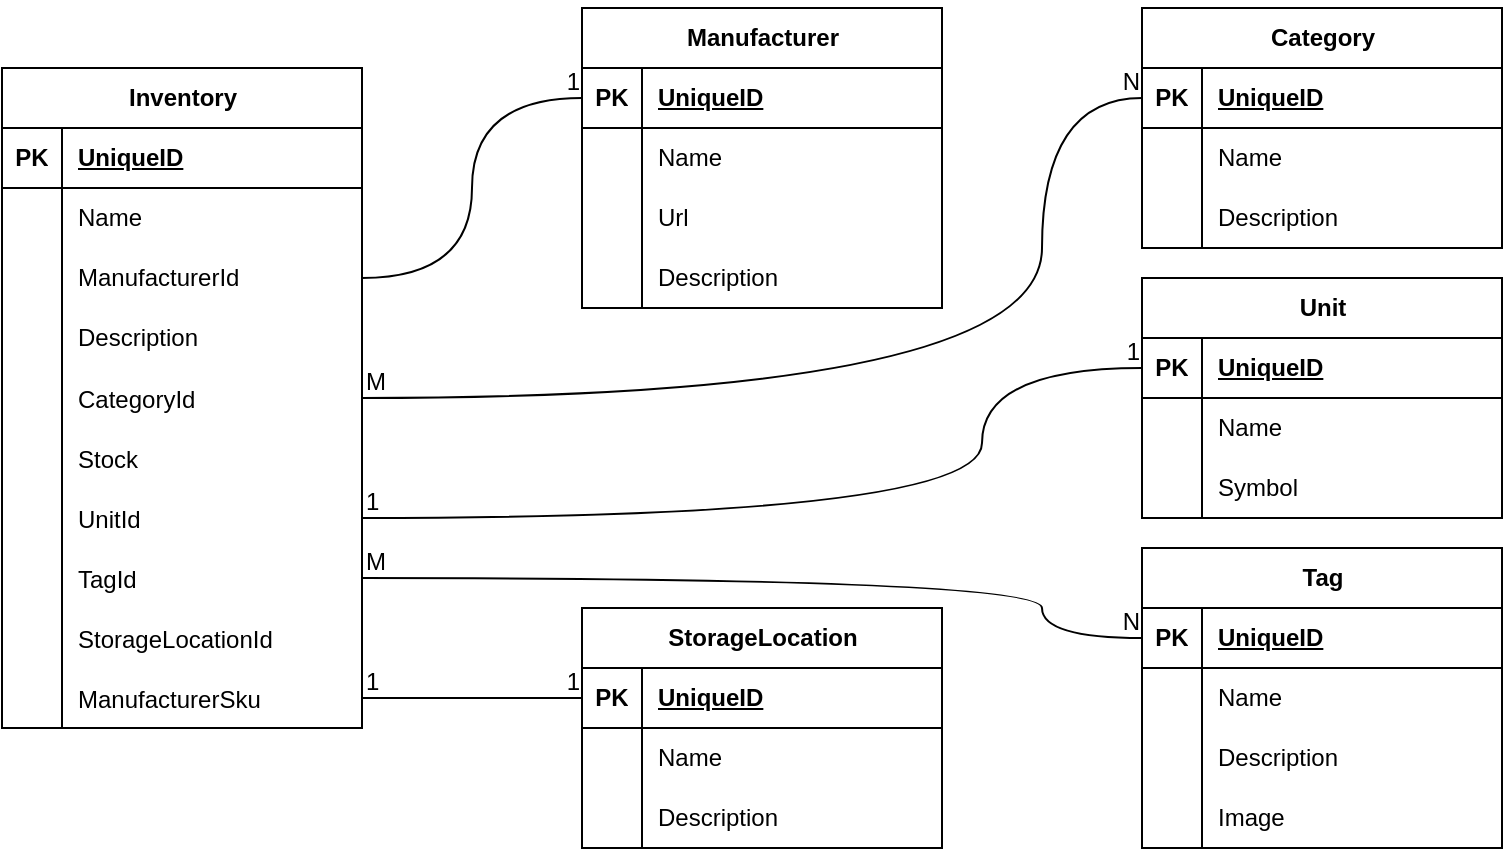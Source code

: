 <mxfile version="24.7.13">
  <diagram name="Page-1" id="e56a1550-8fbb-45ad-956c-1786394a9013">
    <mxGraphModel dx="1195" dy="789" grid="1" gridSize="10" guides="1" tooltips="1" connect="1" arrows="1" fold="1" page="1" pageScale="1" pageWidth="1100" pageHeight="850" background="none" math="0" shadow="0">
      <root>
        <mxCell id="0" />
        <mxCell id="1" parent="0" />
        <mxCell id="PE6m9HOG8rTubLcHVWo4-1" value="&lt;p&gt;&lt;b&gt;Inventory&lt;/b&gt;&lt;/p&gt;" style="shape=table;startSize=30;container=1;collapsible=1;childLayout=tableLayout;fixedRows=1;rowLines=0;fontStyle=1;align=center;resizeLast=1;html=1;" vertex="1" parent="1">
          <mxGeometry x="60" y="200" width="180" height="330" as="geometry" />
        </mxCell>
        <mxCell id="PE6m9HOG8rTubLcHVWo4-2" value="" style="shape=tableRow;horizontal=0;startSize=0;swimlaneHead=0;swimlaneBody=0;fillColor=none;collapsible=0;dropTarget=0;points=[[0,0.5],[1,0.5]];portConstraint=eastwest;top=0;left=0;right=0;bottom=1;" vertex="1" parent="PE6m9HOG8rTubLcHVWo4-1">
          <mxGeometry y="30" width="180" height="30" as="geometry" />
        </mxCell>
        <mxCell id="PE6m9HOG8rTubLcHVWo4-3" value="PK" style="shape=partialRectangle;connectable=0;fillColor=none;top=0;left=0;bottom=0;right=0;fontStyle=1;overflow=hidden;whiteSpace=wrap;html=1;" vertex="1" parent="PE6m9HOG8rTubLcHVWo4-2">
          <mxGeometry width="30" height="30" as="geometry">
            <mxRectangle width="30" height="30" as="alternateBounds" />
          </mxGeometry>
        </mxCell>
        <mxCell id="PE6m9HOG8rTubLcHVWo4-4" value="UniqueID" style="shape=partialRectangle;connectable=0;fillColor=none;top=0;left=0;bottom=0;right=0;align=left;spacingLeft=6;fontStyle=5;overflow=hidden;whiteSpace=wrap;html=1;" vertex="1" parent="PE6m9HOG8rTubLcHVWo4-2">
          <mxGeometry x="30" width="150" height="30" as="geometry">
            <mxRectangle width="150" height="30" as="alternateBounds" />
          </mxGeometry>
        </mxCell>
        <mxCell id="PE6m9HOG8rTubLcHVWo4-5" value="" style="shape=tableRow;horizontal=0;startSize=0;swimlaneHead=0;swimlaneBody=0;fillColor=none;collapsible=0;dropTarget=0;points=[[0,0.5],[1,0.5]];portConstraint=eastwest;top=0;left=0;right=0;bottom=0;" vertex="1" parent="PE6m9HOG8rTubLcHVWo4-1">
          <mxGeometry y="60" width="180" height="30" as="geometry" />
        </mxCell>
        <mxCell id="PE6m9HOG8rTubLcHVWo4-6" value="" style="shape=partialRectangle;connectable=0;fillColor=none;top=0;left=0;bottom=0;right=0;editable=1;overflow=hidden;whiteSpace=wrap;html=1;" vertex="1" parent="PE6m9HOG8rTubLcHVWo4-5">
          <mxGeometry width="30" height="30" as="geometry">
            <mxRectangle width="30" height="30" as="alternateBounds" />
          </mxGeometry>
        </mxCell>
        <mxCell id="PE6m9HOG8rTubLcHVWo4-7" value="Name" style="shape=partialRectangle;connectable=0;fillColor=none;top=0;left=0;bottom=0;right=0;align=left;spacingLeft=6;overflow=hidden;whiteSpace=wrap;html=1;" vertex="1" parent="PE6m9HOG8rTubLcHVWo4-5">
          <mxGeometry x="30" width="150" height="30" as="geometry">
            <mxRectangle width="150" height="30" as="alternateBounds" />
          </mxGeometry>
        </mxCell>
        <mxCell id="PE6m9HOG8rTubLcHVWo4-8" value="" style="shape=tableRow;horizontal=0;startSize=0;swimlaneHead=0;swimlaneBody=0;fillColor=none;collapsible=0;dropTarget=0;points=[[0,0.5],[1,0.5]];portConstraint=eastwest;top=0;left=0;right=0;bottom=0;" vertex="1" parent="PE6m9HOG8rTubLcHVWo4-1">
          <mxGeometry y="90" width="180" height="30" as="geometry" />
        </mxCell>
        <mxCell id="PE6m9HOG8rTubLcHVWo4-9" value="" style="shape=partialRectangle;connectable=0;fillColor=none;top=0;left=0;bottom=0;right=0;editable=1;overflow=hidden;whiteSpace=wrap;html=1;" vertex="1" parent="PE6m9HOG8rTubLcHVWo4-8">
          <mxGeometry width="30" height="30" as="geometry">
            <mxRectangle width="30" height="30" as="alternateBounds" />
          </mxGeometry>
        </mxCell>
        <mxCell id="PE6m9HOG8rTubLcHVWo4-10" value="ManufacturerId" style="shape=partialRectangle;connectable=0;fillColor=none;top=0;left=0;bottom=0;right=0;align=left;spacingLeft=6;overflow=hidden;whiteSpace=wrap;html=1;" vertex="1" parent="PE6m9HOG8rTubLcHVWo4-8">
          <mxGeometry x="30" width="150" height="30" as="geometry">
            <mxRectangle width="150" height="30" as="alternateBounds" />
          </mxGeometry>
        </mxCell>
        <mxCell id="PE6m9HOG8rTubLcHVWo4-11" value="" style="shape=tableRow;horizontal=0;startSize=0;swimlaneHead=0;swimlaneBody=0;fillColor=none;collapsible=0;dropTarget=0;points=[[0,0.5],[1,0.5]];portConstraint=eastwest;top=0;left=0;right=0;bottom=0;" vertex="1" parent="PE6m9HOG8rTubLcHVWo4-1">
          <mxGeometry y="120" width="180" height="30" as="geometry" />
        </mxCell>
        <mxCell id="PE6m9HOG8rTubLcHVWo4-12" value="" style="shape=partialRectangle;connectable=0;fillColor=none;top=0;left=0;bottom=0;right=0;editable=1;overflow=hidden;whiteSpace=wrap;html=1;" vertex="1" parent="PE6m9HOG8rTubLcHVWo4-11">
          <mxGeometry width="30" height="30" as="geometry">
            <mxRectangle width="30" height="30" as="alternateBounds" />
          </mxGeometry>
        </mxCell>
        <mxCell id="PE6m9HOG8rTubLcHVWo4-13" value="Description" style="shape=partialRectangle;connectable=0;fillColor=none;top=0;left=0;bottom=0;right=0;align=left;spacingLeft=6;overflow=hidden;whiteSpace=wrap;html=1;" vertex="1" parent="PE6m9HOG8rTubLcHVWo4-11">
          <mxGeometry x="30" width="150" height="30" as="geometry">
            <mxRectangle width="150" height="30" as="alternateBounds" />
          </mxGeometry>
        </mxCell>
        <mxCell id="PE6m9HOG8rTubLcHVWo4-30" value="" style="shape=tableRow;horizontal=0;startSize=0;swimlaneHead=0;swimlaneBody=0;fillColor=none;collapsible=0;dropTarget=0;points=[[0,0.5],[1,0.5]];portConstraint=eastwest;top=0;left=0;right=0;bottom=0;" vertex="1" parent="PE6m9HOG8rTubLcHVWo4-1">
          <mxGeometry y="150" width="180" height="30" as="geometry" />
        </mxCell>
        <mxCell id="PE6m9HOG8rTubLcHVWo4-31" value="" style="shape=partialRectangle;connectable=0;fillColor=none;top=0;left=0;bottom=0;right=0;editable=1;overflow=hidden;" vertex="1" parent="PE6m9HOG8rTubLcHVWo4-30">
          <mxGeometry width="30" height="30" as="geometry">
            <mxRectangle width="30" height="30" as="alternateBounds" />
          </mxGeometry>
        </mxCell>
        <mxCell id="PE6m9HOG8rTubLcHVWo4-32" value="CategoryId" style="shape=partialRectangle;connectable=0;fillColor=none;top=0;left=0;bottom=0;right=0;align=left;spacingLeft=6;overflow=hidden;" vertex="1" parent="PE6m9HOG8rTubLcHVWo4-30">
          <mxGeometry x="30" width="150" height="30" as="geometry">
            <mxRectangle width="150" height="30" as="alternateBounds" />
          </mxGeometry>
        </mxCell>
        <mxCell id="PE6m9HOG8rTubLcHVWo4-34" value="" style="shape=tableRow;horizontal=0;startSize=0;swimlaneHead=0;swimlaneBody=0;fillColor=none;collapsible=0;dropTarget=0;points=[[0,0.5],[1,0.5]];portConstraint=eastwest;top=0;left=0;right=0;bottom=0;" vertex="1" parent="PE6m9HOG8rTubLcHVWo4-1">
          <mxGeometry y="180" width="180" height="30" as="geometry" />
        </mxCell>
        <mxCell id="PE6m9HOG8rTubLcHVWo4-35" value="" style="shape=partialRectangle;connectable=0;fillColor=none;top=0;left=0;bottom=0;right=0;editable=1;overflow=hidden;" vertex="1" parent="PE6m9HOG8rTubLcHVWo4-34">
          <mxGeometry width="30" height="30" as="geometry">
            <mxRectangle width="30" height="30" as="alternateBounds" />
          </mxGeometry>
        </mxCell>
        <mxCell id="PE6m9HOG8rTubLcHVWo4-36" value="Stock" style="shape=partialRectangle;connectable=0;fillColor=none;top=0;left=0;bottom=0;right=0;align=left;spacingLeft=6;overflow=hidden;" vertex="1" parent="PE6m9HOG8rTubLcHVWo4-34">
          <mxGeometry x="30" width="150" height="30" as="geometry">
            <mxRectangle width="150" height="30" as="alternateBounds" />
          </mxGeometry>
        </mxCell>
        <mxCell id="PE6m9HOG8rTubLcHVWo4-52" value="" style="shape=tableRow;horizontal=0;startSize=0;swimlaneHead=0;swimlaneBody=0;fillColor=none;collapsible=0;dropTarget=0;points=[[0,0.5],[1,0.5]];portConstraint=eastwest;top=0;left=0;right=0;bottom=0;" vertex="1" parent="PE6m9HOG8rTubLcHVWo4-1">
          <mxGeometry y="210" width="180" height="30" as="geometry" />
        </mxCell>
        <mxCell id="PE6m9HOG8rTubLcHVWo4-53" value="" style="shape=partialRectangle;connectable=0;fillColor=none;top=0;left=0;bottom=0;right=0;editable=1;overflow=hidden;" vertex="1" parent="PE6m9HOG8rTubLcHVWo4-52">
          <mxGeometry width="30" height="30" as="geometry">
            <mxRectangle width="30" height="30" as="alternateBounds" />
          </mxGeometry>
        </mxCell>
        <mxCell id="PE6m9HOG8rTubLcHVWo4-54" value="UnitId" style="shape=partialRectangle;connectable=0;fillColor=none;top=0;left=0;bottom=0;right=0;align=left;spacingLeft=6;overflow=hidden;" vertex="1" parent="PE6m9HOG8rTubLcHVWo4-52">
          <mxGeometry x="30" width="150" height="30" as="geometry">
            <mxRectangle width="150" height="30" as="alternateBounds" />
          </mxGeometry>
        </mxCell>
        <mxCell id="PE6m9HOG8rTubLcHVWo4-70" value="" style="shape=tableRow;horizontal=0;startSize=0;swimlaneHead=0;swimlaneBody=0;fillColor=none;collapsible=0;dropTarget=0;points=[[0,0.5],[1,0.5]];portConstraint=eastwest;top=0;left=0;right=0;bottom=0;" vertex="1" parent="PE6m9HOG8rTubLcHVWo4-1">
          <mxGeometry y="240" width="180" height="30" as="geometry" />
        </mxCell>
        <mxCell id="PE6m9HOG8rTubLcHVWo4-71" value="" style="shape=partialRectangle;connectable=0;fillColor=none;top=0;left=0;bottom=0;right=0;editable=1;overflow=hidden;" vertex="1" parent="PE6m9HOG8rTubLcHVWo4-70">
          <mxGeometry width="30" height="30" as="geometry">
            <mxRectangle width="30" height="30" as="alternateBounds" />
          </mxGeometry>
        </mxCell>
        <mxCell id="PE6m9HOG8rTubLcHVWo4-72" value="TagId" style="shape=partialRectangle;connectable=0;fillColor=none;top=0;left=0;bottom=0;right=0;align=left;spacingLeft=6;overflow=hidden;" vertex="1" parent="PE6m9HOG8rTubLcHVWo4-70">
          <mxGeometry x="30" width="150" height="30" as="geometry">
            <mxRectangle width="150" height="30" as="alternateBounds" />
          </mxGeometry>
        </mxCell>
        <mxCell id="PE6m9HOG8rTubLcHVWo4-112" value="" style="shape=tableRow;horizontal=0;startSize=0;swimlaneHead=0;swimlaneBody=0;fillColor=none;collapsible=0;dropTarget=0;points=[[0,0.5],[1,0.5]];portConstraint=eastwest;top=0;left=0;right=0;bottom=0;" vertex="1" parent="PE6m9HOG8rTubLcHVWo4-1">
          <mxGeometry y="270" width="180" height="30" as="geometry" />
        </mxCell>
        <mxCell id="PE6m9HOG8rTubLcHVWo4-113" value="" style="shape=partialRectangle;connectable=0;fillColor=none;top=0;left=0;bottom=0;right=0;editable=1;overflow=hidden;" vertex="1" parent="PE6m9HOG8rTubLcHVWo4-112">
          <mxGeometry width="30" height="30" as="geometry">
            <mxRectangle width="30" height="30" as="alternateBounds" />
          </mxGeometry>
        </mxCell>
        <mxCell id="PE6m9HOG8rTubLcHVWo4-114" value="StorageLocationId" style="shape=partialRectangle;connectable=0;fillColor=none;top=0;left=0;bottom=0;right=0;align=left;spacingLeft=6;overflow=hidden;" vertex="1" parent="PE6m9HOG8rTubLcHVWo4-112">
          <mxGeometry x="30" width="150" height="30" as="geometry">
            <mxRectangle width="150" height="30" as="alternateBounds" />
          </mxGeometry>
        </mxCell>
        <mxCell id="PE6m9HOG8rTubLcHVWo4-116" value="" style="shape=tableRow;horizontal=0;startSize=0;swimlaneHead=0;swimlaneBody=0;fillColor=none;collapsible=0;dropTarget=0;points=[[0,0.5],[1,0.5]];portConstraint=eastwest;top=0;left=0;right=0;bottom=0;" vertex="1" parent="PE6m9HOG8rTubLcHVWo4-1">
          <mxGeometry y="300" width="180" height="30" as="geometry" />
        </mxCell>
        <mxCell id="PE6m9HOG8rTubLcHVWo4-117" value="" style="shape=partialRectangle;connectable=0;fillColor=none;top=0;left=0;bottom=0;right=0;editable=1;overflow=hidden;" vertex="1" parent="PE6m9HOG8rTubLcHVWo4-116">
          <mxGeometry width="30" height="30" as="geometry">
            <mxRectangle width="30" height="30" as="alternateBounds" />
          </mxGeometry>
        </mxCell>
        <mxCell id="PE6m9HOG8rTubLcHVWo4-118" value="ManufacturerSku" style="shape=partialRectangle;connectable=0;fillColor=none;top=0;left=0;bottom=0;right=0;align=left;spacingLeft=6;overflow=hidden;" vertex="1" parent="PE6m9HOG8rTubLcHVWo4-116">
          <mxGeometry x="30" width="150" height="30" as="geometry">
            <mxRectangle width="150" height="30" as="alternateBounds" />
          </mxGeometry>
        </mxCell>
        <mxCell id="PE6m9HOG8rTubLcHVWo4-14" value="&lt;p&gt;&lt;b&gt;Manufacturer&lt;/b&gt;&lt;/p&gt;" style="shape=table;startSize=30;container=1;collapsible=1;childLayout=tableLayout;fixedRows=1;rowLines=0;fontStyle=1;align=center;resizeLast=1;html=1;" vertex="1" parent="1">
          <mxGeometry x="350" y="170" width="180" height="150" as="geometry" />
        </mxCell>
        <mxCell id="PE6m9HOG8rTubLcHVWo4-15" value="" style="shape=tableRow;horizontal=0;startSize=0;swimlaneHead=0;swimlaneBody=0;fillColor=none;collapsible=0;dropTarget=0;points=[[0,0.5],[1,0.5]];portConstraint=eastwest;top=0;left=0;right=0;bottom=1;" vertex="1" parent="PE6m9HOG8rTubLcHVWo4-14">
          <mxGeometry y="30" width="180" height="30" as="geometry" />
        </mxCell>
        <mxCell id="PE6m9HOG8rTubLcHVWo4-16" value="PK" style="shape=partialRectangle;connectable=0;fillColor=none;top=0;left=0;bottom=0;right=0;fontStyle=1;overflow=hidden;whiteSpace=wrap;html=1;" vertex="1" parent="PE6m9HOG8rTubLcHVWo4-15">
          <mxGeometry width="30" height="30" as="geometry">
            <mxRectangle width="30" height="30" as="alternateBounds" />
          </mxGeometry>
        </mxCell>
        <mxCell id="PE6m9HOG8rTubLcHVWo4-17" value="UniqueID" style="shape=partialRectangle;connectable=0;fillColor=none;top=0;left=0;bottom=0;right=0;align=left;spacingLeft=6;fontStyle=5;overflow=hidden;whiteSpace=wrap;html=1;" vertex="1" parent="PE6m9HOG8rTubLcHVWo4-15">
          <mxGeometry x="30" width="150" height="30" as="geometry">
            <mxRectangle width="150" height="30" as="alternateBounds" />
          </mxGeometry>
        </mxCell>
        <mxCell id="PE6m9HOG8rTubLcHVWo4-18" value="" style="shape=tableRow;horizontal=0;startSize=0;swimlaneHead=0;swimlaneBody=0;fillColor=none;collapsible=0;dropTarget=0;points=[[0,0.5],[1,0.5]];portConstraint=eastwest;top=0;left=0;right=0;bottom=0;" vertex="1" parent="PE6m9HOG8rTubLcHVWo4-14">
          <mxGeometry y="60" width="180" height="30" as="geometry" />
        </mxCell>
        <mxCell id="PE6m9HOG8rTubLcHVWo4-19" value="" style="shape=partialRectangle;connectable=0;fillColor=none;top=0;left=0;bottom=0;right=0;editable=1;overflow=hidden;whiteSpace=wrap;html=1;" vertex="1" parent="PE6m9HOG8rTubLcHVWo4-18">
          <mxGeometry width="30" height="30" as="geometry">
            <mxRectangle width="30" height="30" as="alternateBounds" />
          </mxGeometry>
        </mxCell>
        <mxCell id="PE6m9HOG8rTubLcHVWo4-20" value="Name" style="shape=partialRectangle;connectable=0;fillColor=none;top=0;left=0;bottom=0;right=0;align=left;spacingLeft=6;overflow=hidden;whiteSpace=wrap;html=1;" vertex="1" parent="PE6m9HOG8rTubLcHVWo4-18">
          <mxGeometry x="30" width="150" height="30" as="geometry">
            <mxRectangle width="150" height="30" as="alternateBounds" />
          </mxGeometry>
        </mxCell>
        <mxCell id="PE6m9HOG8rTubLcHVWo4-21" value="" style="shape=tableRow;horizontal=0;startSize=0;swimlaneHead=0;swimlaneBody=0;fillColor=none;collapsible=0;dropTarget=0;points=[[0,0.5],[1,0.5]];portConstraint=eastwest;top=0;left=0;right=0;bottom=0;" vertex="1" parent="PE6m9HOG8rTubLcHVWo4-14">
          <mxGeometry y="90" width="180" height="30" as="geometry" />
        </mxCell>
        <mxCell id="PE6m9HOG8rTubLcHVWo4-22" value="" style="shape=partialRectangle;connectable=0;fillColor=none;top=0;left=0;bottom=0;right=0;editable=1;overflow=hidden;whiteSpace=wrap;html=1;" vertex="1" parent="PE6m9HOG8rTubLcHVWo4-21">
          <mxGeometry width="30" height="30" as="geometry">
            <mxRectangle width="30" height="30" as="alternateBounds" />
          </mxGeometry>
        </mxCell>
        <mxCell id="PE6m9HOG8rTubLcHVWo4-23" value="Url" style="shape=partialRectangle;connectable=0;fillColor=none;top=0;left=0;bottom=0;right=0;align=left;spacingLeft=6;overflow=hidden;whiteSpace=wrap;html=1;" vertex="1" parent="PE6m9HOG8rTubLcHVWo4-21">
          <mxGeometry x="30" width="150" height="30" as="geometry">
            <mxRectangle width="150" height="30" as="alternateBounds" />
          </mxGeometry>
        </mxCell>
        <mxCell id="PE6m9HOG8rTubLcHVWo4-24" value="" style="shape=tableRow;horizontal=0;startSize=0;swimlaneHead=0;swimlaneBody=0;fillColor=none;collapsible=0;dropTarget=0;points=[[0,0.5],[1,0.5]];portConstraint=eastwest;top=0;left=0;right=0;bottom=0;" vertex="1" parent="PE6m9HOG8rTubLcHVWo4-14">
          <mxGeometry y="120" width="180" height="30" as="geometry" />
        </mxCell>
        <mxCell id="PE6m9HOG8rTubLcHVWo4-25" value="" style="shape=partialRectangle;connectable=0;fillColor=none;top=0;left=0;bottom=0;right=0;editable=1;overflow=hidden;whiteSpace=wrap;html=1;" vertex="1" parent="PE6m9HOG8rTubLcHVWo4-24">
          <mxGeometry width="30" height="30" as="geometry">
            <mxRectangle width="30" height="30" as="alternateBounds" />
          </mxGeometry>
        </mxCell>
        <mxCell id="PE6m9HOG8rTubLcHVWo4-26" value="Description" style="shape=partialRectangle;connectable=0;fillColor=none;top=0;left=0;bottom=0;right=0;align=left;spacingLeft=6;overflow=hidden;whiteSpace=wrap;html=1;" vertex="1" parent="PE6m9HOG8rTubLcHVWo4-24">
          <mxGeometry x="30" width="150" height="30" as="geometry">
            <mxRectangle width="150" height="30" as="alternateBounds" />
          </mxGeometry>
        </mxCell>
        <mxCell id="PE6m9HOG8rTubLcHVWo4-37" value="Category" style="shape=table;startSize=30;container=1;collapsible=1;childLayout=tableLayout;fixedRows=1;rowLines=0;fontStyle=1;align=center;resizeLast=1;html=1;" vertex="1" parent="1">
          <mxGeometry x="630" y="170" width="180" height="120" as="geometry" />
        </mxCell>
        <mxCell id="PE6m9HOG8rTubLcHVWo4-38" value="" style="shape=tableRow;horizontal=0;startSize=0;swimlaneHead=0;swimlaneBody=0;fillColor=none;collapsible=0;dropTarget=0;points=[[0,0.5],[1,0.5]];portConstraint=eastwest;top=0;left=0;right=0;bottom=1;" vertex="1" parent="PE6m9HOG8rTubLcHVWo4-37">
          <mxGeometry y="30" width="180" height="30" as="geometry" />
        </mxCell>
        <mxCell id="PE6m9HOG8rTubLcHVWo4-39" value="PK" style="shape=partialRectangle;connectable=0;fillColor=none;top=0;left=0;bottom=0;right=0;fontStyle=1;overflow=hidden;whiteSpace=wrap;html=1;" vertex="1" parent="PE6m9HOG8rTubLcHVWo4-38">
          <mxGeometry width="30" height="30" as="geometry">
            <mxRectangle width="30" height="30" as="alternateBounds" />
          </mxGeometry>
        </mxCell>
        <mxCell id="PE6m9HOG8rTubLcHVWo4-40" value="UniqueID" style="shape=partialRectangle;connectable=0;fillColor=none;top=0;left=0;bottom=0;right=0;align=left;spacingLeft=6;fontStyle=5;overflow=hidden;whiteSpace=wrap;html=1;" vertex="1" parent="PE6m9HOG8rTubLcHVWo4-38">
          <mxGeometry x="30" width="150" height="30" as="geometry">
            <mxRectangle width="150" height="30" as="alternateBounds" />
          </mxGeometry>
        </mxCell>
        <mxCell id="PE6m9HOG8rTubLcHVWo4-41" value="" style="shape=tableRow;horizontal=0;startSize=0;swimlaneHead=0;swimlaneBody=0;fillColor=none;collapsible=0;dropTarget=0;points=[[0,0.5],[1,0.5]];portConstraint=eastwest;top=0;left=0;right=0;bottom=0;" vertex="1" parent="PE6m9HOG8rTubLcHVWo4-37">
          <mxGeometry y="60" width="180" height="30" as="geometry" />
        </mxCell>
        <mxCell id="PE6m9HOG8rTubLcHVWo4-42" value="" style="shape=partialRectangle;connectable=0;fillColor=none;top=0;left=0;bottom=0;right=0;editable=1;overflow=hidden;whiteSpace=wrap;html=1;" vertex="1" parent="PE6m9HOG8rTubLcHVWo4-41">
          <mxGeometry width="30" height="30" as="geometry">
            <mxRectangle width="30" height="30" as="alternateBounds" />
          </mxGeometry>
        </mxCell>
        <mxCell id="PE6m9HOG8rTubLcHVWo4-43" value="Name" style="shape=partialRectangle;connectable=0;fillColor=none;top=0;left=0;bottom=0;right=0;align=left;spacingLeft=6;overflow=hidden;whiteSpace=wrap;html=1;" vertex="1" parent="PE6m9HOG8rTubLcHVWo4-41">
          <mxGeometry x="30" width="150" height="30" as="geometry">
            <mxRectangle width="150" height="30" as="alternateBounds" />
          </mxGeometry>
        </mxCell>
        <mxCell id="PE6m9HOG8rTubLcHVWo4-44" value="" style="shape=tableRow;horizontal=0;startSize=0;swimlaneHead=0;swimlaneBody=0;fillColor=none;collapsible=0;dropTarget=0;points=[[0,0.5],[1,0.5]];portConstraint=eastwest;top=0;left=0;right=0;bottom=0;" vertex="1" parent="PE6m9HOG8rTubLcHVWo4-37">
          <mxGeometry y="90" width="180" height="30" as="geometry" />
        </mxCell>
        <mxCell id="PE6m9HOG8rTubLcHVWo4-45" value="" style="shape=partialRectangle;connectable=0;fillColor=none;top=0;left=0;bottom=0;right=0;editable=1;overflow=hidden;whiteSpace=wrap;html=1;" vertex="1" parent="PE6m9HOG8rTubLcHVWo4-44">
          <mxGeometry width="30" height="30" as="geometry">
            <mxRectangle width="30" height="30" as="alternateBounds" />
          </mxGeometry>
        </mxCell>
        <mxCell id="PE6m9HOG8rTubLcHVWo4-46" value="Description" style="shape=partialRectangle;connectable=0;fillColor=none;top=0;left=0;bottom=0;right=0;align=left;spacingLeft=6;overflow=hidden;whiteSpace=wrap;html=1;" vertex="1" parent="PE6m9HOG8rTubLcHVWo4-44">
          <mxGeometry x="30" width="150" height="30" as="geometry">
            <mxRectangle width="150" height="30" as="alternateBounds" />
          </mxGeometry>
        </mxCell>
        <mxCell id="PE6m9HOG8rTubLcHVWo4-55" value="Unit" style="shape=table;startSize=30;container=1;collapsible=1;childLayout=tableLayout;fixedRows=1;rowLines=0;fontStyle=1;align=center;resizeLast=1;html=1;" vertex="1" parent="1">
          <mxGeometry x="630" y="305" width="180" height="120" as="geometry" />
        </mxCell>
        <mxCell id="PE6m9HOG8rTubLcHVWo4-56" value="" style="shape=tableRow;horizontal=0;startSize=0;swimlaneHead=0;swimlaneBody=0;fillColor=none;collapsible=0;dropTarget=0;points=[[0,0.5],[1,0.5]];portConstraint=eastwest;top=0;left=0;right=0;bottom=1;" vertex="1" parent="PE6m9HOG8rTubLcHVWo4-55">
          <mxGeometry y="30" width="180" height="30" as="geometry" />
        </mxCell>
        <mxCell id="PE6m9HOG8rTubLcHVWo4-57" value="PK" style="shape=partialRectangle;connectable=0;fillColor=none;top=0;left=0;bottom=0;right=0;fontStyle=1;overflow=hidden;whiteSpace=wrap;html=1;" vertex="1" parent="PE6m9HOG8rTubLcHVWo4-56">
          <mxGeometry width="30" height="30" as="geometry">
            <mxRectangle width="30" height="30" as="alternateBounds" />
          </mxGeometry>
        </mxCell>
        <mxCell id="PE6m9HOG8rTubLcHVWo4-58" value="UniqueID" style="shape=partialRectangle;connectable=0;fillColor=none;top=0;left=0;bottom=0;right=0;align=left;spacingLeft=6;fontStyle=5;overflow=hidden;whiteSpace=wrap;html=1;" vertex="1" parent="PE6m9HOG8rTubLcHVWo4-56">
          <mxGeometry x="30" width="150" height="30" as="geometry">
            <mxRectangle width="150" height="30" as="alternateBounds" />
          </mxGeometry>
        </mxCell>
        <mxCell id="PE6m9HOG8rTubLcHVWo4-59" value="" style="shape=tableRow;horizontal=0;startSize=0;swimlaneHead=0;swimlaneBody=0;fillColor=none;collapsible=0;dropTarget=0;points=[[0,0.5],[1,0.5]];portConstraint=eastwest;top=0;left=0;right=0;bottom=0;" vertex="1" parent="PE6m9HOG8rTubLcHVWo4-55">
          <mxGeometry y="60" width="180" height="30" as="geometry" />
        </mxCell>
        <mxCell id="PE6m9HOG8rTubLcHVWo4-60" value="" style="shape=partialRectangle;connectable=0;fillColor=none;top=0;left=0;bottom=0;right=0;editable=1;overflow=hidden;whiteSpace=wrap;html=1;" vertex="1" parent="PE6m9HOG8rTubLcHVWo4-59">
          <mxGeometry width="30" height="30" as="geometry">
            <mxRectangle width="30" height="30" as="alternateBounds" />
          </mxGeometry>
        </mxCell>
        <mxCell id="PE6m9HOG8rTubLcHVWo4-61" value="Name" style="shape=partialRectangle;connectable=0;fillColor=none;top=0;left=0;bottom=0;right=0;align=left;spacingLeft=6;overflow=hidden;whiteSpace=wrap;html=1;" vertex="1" parent="PE6m9HOG8rTubLcHVWo4-59">
          <mxGeometry x="30" width="150" height="30" as="geometry">
            <mxRectangle width="150" height="30" as="alternateBounds" />
          </mxGeometry>
        </mxCell>
        <mxCell id="PE6m9HOG8rTubLcHVWo4-62" value="" style="shape=tableRow;horizontal=0;startSize=0;swimlaneHead=0;swimlaneBody=0;fillColor=none;collapsible=0;dropTarget=0;points=[[0,0.5],[1,0.5]];portConstraint=eastwest;top=0;left=0;right=0;bottom=0;" vertex="1" parent="PE6m9HOG8rTubLcHVWo4-55">
          <mxGeometry y="90" width="180" height="30" as="geometry" />
        </mxCell>
        <mxCell id="PE6m9HOG8rTubLcHVWo4-63" value="" style="shape=partialRectangle;connectable=0;fillColor=none;top=0;left=0;bottom=0;right=0;editable=1;overflow=hidden;whiteSpace=wrap;html=1;" vertex="1" parent="PE6m9HOG8rTubLcHVWo4-62">
          <mxGeometry width="30" height="30" as="geometry">
            <mxRectangle width="30" height="30" as="alternateBounds" />
          </mxGeometry>
        </mxCell>
        <mxCell id="PE6m9HOG8rTubLcHVWo4-64" value="Symbol" style="shape=partialRectangle;connectable=0;fillColor=none;top=0;left=0;bottom=0;right=0;align=left;spacingLeft=6;overflow=hidden;whiteSpace=wrap;html=1;" vertex="1" parent="PE6m9HOG8rTubLcHVWo4-62">
          <mxGeometry x="30" width="150" height="30" as="geometry">
            <mxRectangle width="150" height="30" as="alternateBounds" />
          </mxGeometry>
        </mxCell>
        <mxCell id="PE6m9HOG8rTubLcHVWo4-73" value="Tag" style="shape=table;startSize=30;container=1;collapsible=1;childLayout=tableLayout;fixedRows=1;rowLines=0;fontStyle=1;align=center;resizeLast=1;html=1;" vertex="1" parent="1">
          <mxGeometry x="630" y="440" width="180" height="150" as="geometry" />
        </mxCell>
        <mxCell id="PE6m9HOG8rTubLcHVWo4-74" value="" style="shape=tableRow;horizontal=0;startSize=0;swimlaneHead=0;swimlaneBody=0;fillColor=none;collapsible=0;dropTarget=0;points=[[0,0.5],[1,0.5]];portConstraint=eastwest;top=0;left=0;right=0;bottom=1;" vertex="1" parent="PE6m9HOG8rTubLcHVWo4-73">
          <mxGeometry y="30" width="180" height="30" as="geometry" />
        </mxCell>
        <mxCell id="PE6m9HOG8rTubLcHVWo4-75" value="PK" style="shape=partialRectangle;connectable=0;fillColor=none;top=0;left=0;bottom=0;right=0;fontStyle=1;overflow=hidden;whiteSpace=wrap;html=1;" vertex="1" parent="PE6m9HOG8rTubLcHVWo4-74">
          <mxGeometry width="30" height="30" as="geometry">
            <mxRectangle width="30" height="30" as="alternateBounds" />
          </mxGeometry>
        </mxCell>
        <mxCell id="PE6m9HOG8rTubLcHVWo4-76" value="UniqueID" style="shape=partialRectangle;connectable=0;fillColor=none;top=0;left=0;bottom=0;right=0;align=left;spacingLeft=6;fontStyle=5;overflow=hidden;whiteSpace=wrap;html=1;" vertex="1" parent="PE6m9HOG8rTubLcHVWo4-74">
          <mxGeometry x="30" width="150" height="30" as="geometry">
            <mxRectangle width="150" height="30" as="alternateBounds" />
          </mxGeometry>
        </mxCell>
        <mxCell id="PE6m9HOG8rTubLcHVWo4-77" value="" style="shape=tableRow;horizontal=0;startSize=0;swimlaneHead=0;swimlaneBody=0;fillColor=none;collapsible=0;dropTarget=0;points=[[0,0.5],[1,0.5]];portConstraint=eastwest;top=0;left=0;right=0;bottom=0;" vertex="1" parent="PE6m9HOG8rTubLcHVWo4-73">
          <mxGeometry y="60" width="180" height="30" as="geometry" />
        </mxCell>
        <mxCell id="PE6m9HOG8rTubLcHVWo4-78" value="" style="shape=partialRectangle;connectable=0;fillColor=none;top=0;left=0;bottom=0;right=0;editable=1;overflow=hidden;whiteSpace=wrap;html=1;" vertex="1" parent="PE6m9HOG8rTubLcHVWo4-77">
          <mxGeometry width="30" height="30" as="geometry">
            <mxRectangle width="30" height="30" as="alternateBounds" />
          </mxGeometry>
        </mxCell>
        <mxCell id="PE6m9HOG8rTubLcHVWo4-79" value="Name" style="shape=partialRectangle;connectable=0;fillColor=none;top=0;left=0;bottom=0;right=0;align=left;spacingLeft=6;overflow=hidden;whiteSpace=wrap;html=1;" vertex="1" parent="PE6m9HOG8rTubLcHVWo4-77">
          <mxGeometry x="30" width="150" height="30" as="geometry">
            <mxRectangle width="150" height="30" as="alternateBounds" />
          </mxGeometry>
        </mxCell>
        <mxCell id="PE6m9HOG8rTubLcHVWo4-80" value="" style="shape=tableRow;horizontal=0;startSize=0;swimlaneHead=0;swimlaneBody=0;fillColor=none;collapsible=0;dropTarget=0;points=[[0,0.5],[1,0.5]];portConstraint=eastwest;top=0;left=0;right=0;bottom=0;" vertex="1" parent="PE6m9HOG8rTubLcHVWo4-73">
          <mxGeometry y="90" width="180" height="30" as="geometry" />
        </mxCell>
        <mxCell id="PE6m9HOG8rTubLcHVWo4-81" value="" style="shape=partialRectangle;connectable=0;fillColor=none;top=0;left=0;bottom=0;right=0;editable=1;overflow=hidden;whiteSpace=wrap;html=1;" vertex="1" parent="PE6m9HOG8rTubLcHVWo4-80">
          <mxGeometry width="30" height="30" as="geometry">
            <mxRectangle width="30" height="30" as="alternateBounds" />
          </mxGeometry>
        </mxCell>
        <mxCell id="PE6m9HOG8rTubLcHVWo4-82" value="Description" style="shape=partialRectangle;connectable=0;fillColor=none;top=0;left=0;bottom=0;right=0;align=left;spacingLeft=6;overflow=hidden;whiteSpace=wrap;html=1;" vertex="1" parent="PE6m9HOG8rTubLcHVWo4-80">
          <mxGeometry x="30" width="150" height="30" as="geometry">
            <mxRectangle width="150" height="30" as="alternateBounds" />
          </mxGeometry>
        </mxCell>
        <mxCell id="PE6m9HOG8rTubLcHVWo4-83" value="" style="shape=tableRow;horizontal=0;startSize=0;swimlaneHead=0;swimlaneBody=0;fillColor=none;collapsible=0;dropTarget=0;points=[[0,0.5],[1,0.5]];portConstraint=eastwest;top=0;left=0;right=0;bottom=0;" vertex="1" parent="PE6m9HOG8rTubLcHVWo4-73">
          <mxGeometry y="120" width="180" height="30" as="geometry" />
        </mxCell>
        <mxCell id="PE6m9HOG8rTubLcHVWo4-84" value="" style="shape=partialRectangle;connectable=0;fillColor=none;top=0;left=0;bottom=0;right=0;editable=1;overflow=hidden;whiteSpace=wrap;html=1;" vertex="1" parent="PE6m9HOG8rTubLcHVWo4-83">
          <mxGeometry width="30" height="30" as="geometry">
            <mxRectangle width="30" height="30" as="alternateBounds" />
          </mxGeometry>
        </mxCell>
        <mxCell id="PE6m9HOG8rTubLcHVWo4-85" value="Image" style="shape=partialRectangle;connectable=0;fillColor=none;top=0;left=0;bottom=0;right=0;align=left;spacingLeft=6;overflow=hidden;whiteSpace=wrap;html=1;" vertex="1" parent="PE6m9HOG8rTubLcHVWo4-83">
          <mxGeometry x="30" width="150" height="30" as="geometry">
            <mxRectangle width="150" height="30" as="alternateBounds" />
          </mxGeometry>
        </mxCell>
        <mxCell id="PE6m9HOG8rTubLcHVWo4-89" value="" style="endArrow=none;html=1;rounded=0;edgeStyle=orthogonalEdgeStyle;curved=1;entryX=0;entryY=0.5;entryDx=0;entryDy=0;" edge="1" parent="1" source="PE6m9HOG8rTubLcHVWo4-52" target="PE6m9HOG8rTubLcHVWo4-56">
          <mxGeometry relative="1" as="geometry">
            <mxPoint x="260" y="630" as="sourcePoint" />
            <mxPoint x="420" y="630" as="targetPoint" />
            <Array as="points">
              <mxPoint x="550" y="425" />
              <mxPoint x="550" y="350" />
            </Array>
          </mxGeometry>
        </mxCell>
        <mxCell id="PE6m9HOG8rTubLcHVWo4-90" value="1" style="resizable=0;html=1;whiteSpace=wrap;align=left;verticalAlign=bottom;" connectable="0" vertex="1" parent="PE6m9HOG8rTubLcHVWo4-89">
          <mxGeometry x="-1" relative="1" as="geometry" />
        </mxCell>
        <mxCell id="PE6m9HOG8rTubLcHVWo4-91" value="1" style="resizable=0;html=1;whiteSpace=wrap;align=right;verticalAlign=bottom;" connectable="0" vertex="1" parent="PE6m9HOG8rTubLcHVWo4-89">
          <mxGeometry x="1" relative="1" as="geometry" />
        </mxCell>
        <mxCell id="PE6m9HOG8rTubLcHVWo4-92" value="" style="endArrow=none;html=1;rounded=0;edgeStyle=orthogonalEdgeStyle;curved=1;exitX=1;exitY=0.5;exitDx=0;exitDy=0;entryX=0;entryY=0.5;entryDx=0;entryDy=0;" edge="1" parent="1" source="PE6m9HOG8rTubLcHVWo4-116" target="PE6m9HOG8rTubLcHVWo4-120">
          <mxGeometry relative="1" as="geometry">
            <mxPoint x="50" y="720" as="sourcePoint" />
            <mxPoint x="210" y="720" as="targetPoint" />
          </mxGeometry>
        </mxCell>
        <mxCell id="PE6m9HOG8rTubLcHVWo4-93" value="1" style="resizable=0;html=1;whiteSpace=wrap;align=left;verticalAlign=bottom;" connectable="0" vertex="1" parent="PE6m9HOG8rTubLcHVWo4-92">
          <mxGeometry x="-1" relative="1" as="geometry" />
        </mxCell>
        <mxCell id="PE6m9HOG8rTubLcHVWo4-94" value="1" style="resizable=0;html=1;whiteSpace=wrap;align=right;verticalAlign=bottom;" connectable="0" vertex="1" parent="PE6m9HOG8rTubLcHVWo4-92">
          <mxGeometry x="1" relative="1" as="geometry" />
        </mxCell>
        <mxCell id="PE6m9HOG8rTubLcHVWo4-103" value="" style="endArrow=none;html=1;rounded=0;exitX=1;exitY=0.5;exitDx=0;exitDy=0;edgeStyle=orthogonalEdgeStyle;curved=1;entryX=0;entryY=0.5;entryDx=0;entryDy=0;" edge="1" parent="1" source="PE6m9HOG8rTubLcHVWo4-70" target="PE6m9HOG8rTubLcHVWo4-74">
          <mxGeometry relative="1" as="geometry">
            <mxPoint x="260" y="610" as="sourcePoint" />
            <mxPoint x="420" y="610" as="targetPoint" />
            <Array as="points">
              <mxPoint x="580" y="455" />
              <mxPoint x="580" y="485" />
            </Array>
          </mxGeometry>
        </mxCell>
        <mxCell id="PE6m9HOG8rTubLcHVWo4-104" value="M" style="resizable=0;html=1;whiteSpace=wrap;align=left;verticalAlign=bottom;" connectable="0" vertex="1" parent="PE6m9HOG8rTubLcHVWo4-103">
          <mxGeometry x="-1" relative="1" as="geometry" />
        </mxCell>
        <mxCell id="PE6m9HOG8rTubLcHVWo4-105" value="N" style="resizable=0;html=1;whiteSpace=wrap;align=right;verticalAlign=bottom;" connectable="0" vertex="1" parent="PE6m9HOG8rTubLcHVWo4-103">
          <mxGeometry x="1" relative="1" as="geometry" />
        </mxCell>
        <mxCell id="PE6m9HOG8rTubLcHVWo4-109" value="" style="endArrow=none;html=1;rounded=0;edgeStyle=orthogonalEdgeStyle;curved=1;entryX=0;entryY=0.5;entryDx=0;entryDy=0;exitX=1;exitY=0.5;exitDx=0;exitDy=0;" edge="1" parent="1" source="PE6m9HOG8rTubLcHVWo4-8" target="PE6m9HOG8rTubLcHVWo4-15">
          <mxGeometry relative="1" as="geometry">
            <mxPoint x="380" y="180" as="sourcePoint" />
            <mxPoint x="540" y="180" as="targetPoint" />
          </mxGeometry>
        </mxCell>
        <mxCell id="PE6m9HOG8rTubLcHVWo4-110" value="1" style="resizable=0;html=1;whiteSpace=wrap;align=right;verticalAlign=bottom;" connectable="0" vertex="1" parent="PE6m9HOG8rTubLcHVWo4-109">
          <mxGeometry x="1" relative="1" as="geometry" />
        </mxCell>
        <mxCell id="PE6m9HOG8rTubLcHVWo4-119" value="StorageLocation" style="shape=table;startSize=30;container=1;collapsible=1;childLayout=tableLayout;fixedRows=1;rowLines=0;fontStyle=1;align=center;resizeLast=1;html=1;" vertex="1" parent="1">
          <mxGeometry x="350" y="470" width="180" height="120" as="geometry" />
        </mxCell>
        <mxCell id="PE6m9HOG8rTubLcHVWo4-120" value="" style="shape=tableRow;horizontal=0;startSize=0;swimlaneHead=0;swimlaneBody=0;fillColor=none;collapsible=0;dropTarget=0;points=[[0,0.5],[1,0.5]];portConstraint=eastwest;top=0;left=0;right=0;bottom=1;" vertex="1" parent="PE6m9HOG8rTubLcHVWo4-119">
          <mxGeometry y="30" width="180" height="30" as="geometry" />
        </mxCell>
        <mxCell id="PE6m9HOG8rTubLcHVWo4-121" value="PK" style="shape=partialRectangle;connectable=0;fillColor=none;top=0;left=0;bottom=0;right=0;fontStyle=1;overflow=hidden;whiteSpace=wrap;html=1;" vertex="1" parent="PE6m9HOG8rTubLcHVWo4-120">
          <mxGeometry width="30" height="30" as="geometry">
            <mxRectangle width="30" height="30" as="alternateBounds" />
          </mxGeometry>
        </mxCell>
        <mxCell id="PE6m9HOG8rTubLcHVWo4-122" value="UniqueID" style="shape=partialRectangle;connectable=0;fillColor=none;top=0;left=0;bottom=0;right=0;align=left;spacingLeft=6;fontStyle=5;overflow=hidden;whiteSpace=wrap;html=1;" vertex="1" parent="PE6m9HOG8rTubLcHVWo4-120">
          <mxGeometry x="30" width="150" height="30" as="geometry">
            <mxRectangle width="150" height="30" as="alternateBounds" />
          </mxGeometry>
        </mxCell>
        <mxCell id="PE6m9HOG8rTubLcHVWo4-123" value="" style="shape=tableRow;horizontal=0;startSize=0;swimlaneHead=0;swimlaneBody=0;fillColor=none;collapsible=0;dropTarget=0;points=[[0,0.5],[1,0.5]];portConstraint=eastwest;top=0;left=0;right=0;bottom=0;" vertex="1" parent="PE6m9HOG8rTubLcHVWo4-119">
          <mxGeometry y="60" width="180" height="30" as="geometry" />
        </mxCell>
        <mxCell id="PE6m9HOG8rTubLcHVWo4-124" value="" style="shape=partialRectangle;connectable=0;fillColor=none;top=0;left=0;bottom=0;right=0;editable=1;overflow=hidden;whiteSpace=wrap;html=1;" vertex="1" parent="PE6m9HOG8rTubLcHVWo4-123">
          <mxGeometry width="30" height="30" as="geometry">
            <mxRectangle width="30" height="30" as="alternateBounds" />
          </mxGeometry>
        </mxCell>
        <mxCell id="PE6m9HOG8rTubLcHVWo4-125" value="Name" style="shape=partialRectangle;connectable=0;fillColor=none;top=0;left=0;bottom=0;right=0;align=left;spacingLeft=6;overflow=hidden;whiteSpace=wrap;html=1;" vertex="1" parent="PE6m9HOG8rTubLcHVWo4-123">
          <mxGeometry x="30" width="150" height="30" as="geometry">
            <mxRectangle width="150" height="30" as="alternateBounds" />
          </mxGeometry>
        </mxCell>
        <mxCell id="PE6m9HOG8rTubLcHVWo4-126" value="" style="shape=tableRow;horizontal=0;startSize=0;swimlaneHead=0;swimlaneBody=0;fillColor=none;collapsible=0;dropTarget=0;points=[[0,0.5],[1,0.5]];portConstraint=eastwest;top=0;left=0;right=0;bottom=0;" vertex="1" parent="PE6m9HOG8rTubLcHVWo4-119">
          <mxGeometry y="90" width="180" height="30" as="geometry" />
        </mxCell>
        <mxCell id="PE6m9HOG8rTubLcHVWo4-127" value="" style="shape=partialRectangle;connectable=0;fillColor=none;top=0;left=0;bottom=0;right=0;editable=1;overflow=hidden;whiteSpace=wrap;html=1;" vertex="1" parent="PE6m9HOG8rTubLcHVWo4-126">
          <mxGeometry width="30" height="30" as="geometry">
            <mxRectangle width="30" height="30" as="alternateBounds" />
          </mxGeometry>
        </mxCell>
        <mxCell id="PE6m9HOG8rTubLcHVWo4-128" value="Description" style="shape=partialRectangle;connectable=0;fillColor=none;top=0;left=0;bottom=0;right=0;align=left;spacingLeft=6;overflow=hidden;whiteSpace=wrap;html=1;" vertex="1" parent="PE6m9HOG8rTubLcHVWo4-126">
          <mxGeometry x="30" width="150" height="30" as="geometry">
            <mxRectangle width="150" height="30" as="alternateBounds" />
          </mxGeometry>
        </mxCell>
        <mxCell id="PE6m9HOG8rTubLcHVWo4-133" value="" style="endArrow=none;html=1;rounded=0;exitX=1;exitY=0.5;exitDx=0;exitDy=0;edgeStyle=orthogonalEdgeStyle;curved=1;entryX=0;entryY=0.5;entryDx=0;entryDy=0;" edge="1" parent="1" source="PE6m9HOG8rTubLcHVWo4-30" target="PE6m9HOG8rTubLcHVWo4-38">
          <mxGeometry relative="1" as="geometry">
            <mxPoint x="260" y="690" as="sourcePoint" />
            <mxPoint x="650" y="720" as="targetPoint" />
            <Array as="points">
              <mxPoint x="580" y="365" />
              <mxPoint x="580" y="215" />
            </Array>
          </mxGeometry>
        </mxCell>
        <mxCell id="PE6m9HOG8rTubLcHVWo4-134" value="M" style="resizable=0;html=1;whiteSpace=wrap;align=left;verticalAlign=bottom;" connectable="0" vertex="1" parent="PE6m9HOG8rTubLcHVWo4-133">
          <mxGeometry x="-1" relative="1" as="geometry" />
        </mxCell>
        <mxCell id="PE6m9HOG8rTubLcHVWo4-135" value="N" style="resizable=0;html=1;whiteSpace=wrap;align=right;verticalAlign=bottom;" connectable="0" vertex="1" parent="PE6m9HOG8rTubLcHVWo4-133">
          <mxGeometry x="1" relative="1" as="geometry" />
        </mxCell>
      </root>
    </mxGraphModel>
  </diagram>
</mxfile>

